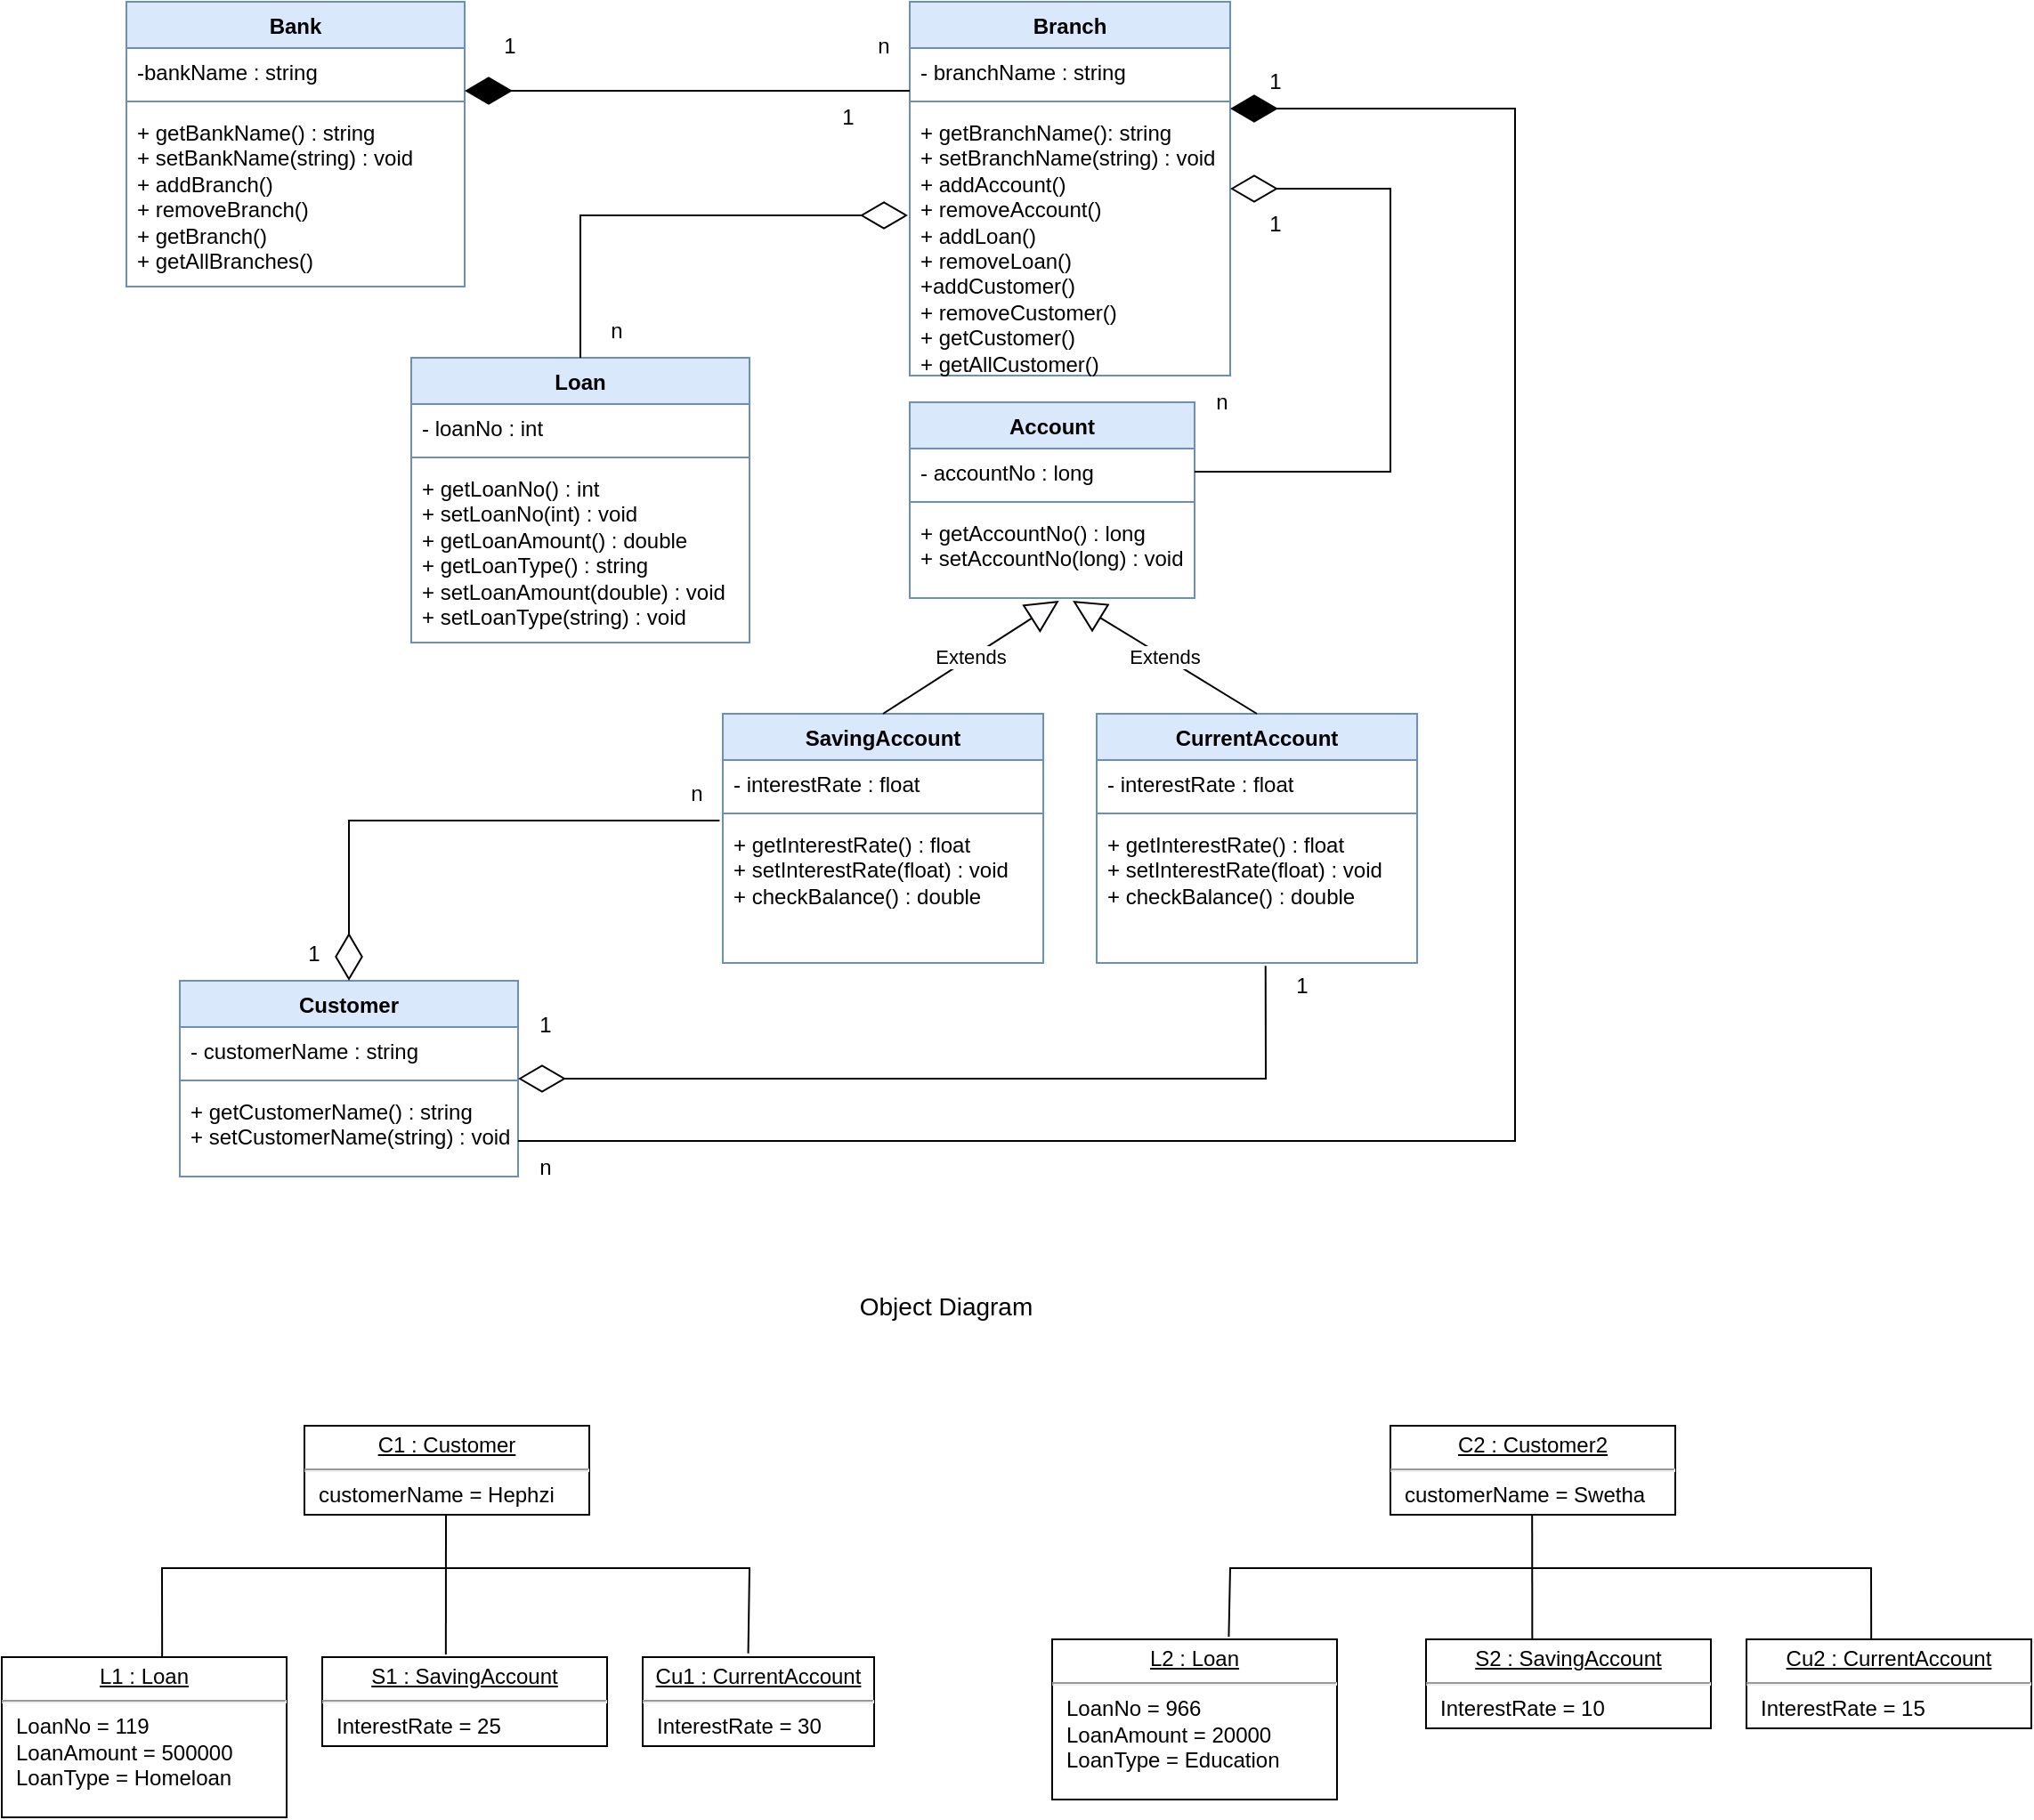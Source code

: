 <mxfile version="21.6.5" type="google">
  <diagram name="Page-1" id="fdU4WmkPCRbVQiA5Dyf-">
    <mxGraphModel grid="1" page="1" gridSize="10" guides="1" tooltips="1" connect="1" arrows="1" fold="1" pageScale="1" pageWidth="850" pageHeight="1100" math="0" shadow="0">
      <root>
        <mxCell id="0" />
        <mxCell id="1" parent="0" />
        <mxCell id="O89KEWk6-X6sIuvKeGnx-1" value="Bank" style="swimlane;fontStyle=1;align=center;verticalAlign=top;childLayout=stackLayout;horizontal=1;startSize=26;horizontalStack=0;resizeParent=1;resizeParentMax=0;resizeLast=0;collapsible=1;marginBottom=0;whiteSpace=wrap;html=1;fillColor=#dae8fc;strokeColor=#6c8ebf;" vertex="1" parent="1">
          <mxGeometry x="100" y="40" width="190" height="160" as="geometry" />
        </mxCell>
        <mxCell id="O89KEWk6-X6sIuvKeGnx-2" value="-bankName : string" style="text;strokeColor=none;fillColor=none;align=left;verticalAlign=top;spacingLeft=4;spacingRight=4;overflow=hidden;rotatable=0;points=[[0,0.5],[1,0.5]];portConstraint=eastwest;whiteSpace=wrap;html=1;" vertex="1" parent="O89KEWk6-X6sIuvKeGnx-1">
          <mxGeometry y="26" width="190" height="26" as="geometry" />
        </mxCell>
        <mxCell id="O89KEWk6-X6sIuvKeGnx-3" value="" style="line;strokeWidth=1;fillColor=none;align=left;verticalAlign=middle;spacingTop=-1;spacingLeft=3;spacingRight=3;rotatable=0;labelPosition=right;points=[];portConstraint=eastwest;strokeColor=inherit;" vertex="1" parent="O89KEWk6-X6sIuvKeGnx-1">
          <mxGeometry y="52" width="190" height="8" as="geometry" />
        </mxCell>
        <mxCell id="O89KEWk6-X6sIuvKeGnx-4" value="+ getBankName() : string&lt;br&gt;+ setBankName(string) : void&lt;br&gt;+ addBranch()&lt;br&gt;+ removeBranch()&lt;br&gt;+ getBranch()&lt;br&gt;+ getAllBranches()" style="text;strokeColor=none;fillColor=none;align=left;verticalAlign=top;spacingLeft=4;spacingRight=4;overflow=hidden;rotatable=0;points=[[0,0.5],[1,0.5]];portConstraint=eastwest;whiteSpace=wrap;html=1;" vertex="1" parent="O89KEWk6-X6sIuvKeGnx-1">
          <mxGeometry y="60" width="190" height="100" as="geometry" />
        </mxCell>
        <mxCell id="O89KEWk6-X6sIuvKeGnx-5" value="Loan" style="swimlane;fontStyle=1;align=center;verticalAlign=top;childLayout=stackLayout;horizontal=1;startSize=26;horizontalStack=0;resizeParent=1;resizeParentMax=0;resizeLast=0;collapsible=1;marginBottom=0;whiteSpace=wrap;html=1;fillColor=#dae8fc;strokeColor=#6c8ebf;" vertex="1" parent="1">
          <mxGeometry x="260" y="240" width="190" height="160" as="geometry" />
        </mxCell>
        <mxCell id="O89KEWk6-X6sIuvKeGnx-6" value="- loanNo : int" style="text;strokeColor=none;fillColor=none;align=left;verticalAlign=top;spacingLeft=4;spacingRight=4;overflow=hidden;rotatable=0;points=[[0,0.5],[1,0.5]];portConstraint=eastwest;whiteSpace=wrap;html=1;" vertex="1" parent="O89KEWk6-X6sIuvKeGnx-5">
          <mxGeometry y="26" width="190" height="26" as="geometry" />
        </mxCell>
        <mxCell id="O89KEWk6-X6sIuvKeGnx-7" value="" style="line;strokeWidth=1;fillColor=none;align=left;verticalAlign=middle;spacingTop=-1;spacingLeft=3;spacingRight=3;rotatable=0;labelPosition=right;points=[];portConstraint=eastwest;strokeColor=inherit;" vertex="1" parent="O89KEWk6-X6sIuvKeGnx-5">
          <mxGeometry y="52" width="190" height="8" as="geometry" />
        </mxCell>
        <mxCell id="O89KEWk6-X6sIuvKeGnx-8" value="+ getLoanNo() : int&lt;br&gt;+ setLoanNo(int) : void&lt;br&gt;+ getLoanAmount() : double&lt;br&gt;+ getLoanType() : string&lt;br&gt;+ setLoanAmount(double) : void&lt;br&gt;+ setLoanType(string) : void" style="text;strokeColor=none;fillColor=none;align=left;verticalAlign=top;spacingLeft=4;spacingRight=4;overflow=hidden;rotatable=0;points=[[0,0.5],[1,0.5]];portConstraint=eastwest;whiteSpace=wrap;html=1;" vertex="1" parent="O89KEWk6-X6sIuvKeGnx-5">
          <mxGeometry y="60" width="190" height="100" as="geometry" />
        </mxCell>
        <mxCell id="O89KEWk6-X6sIuvKeGnx-9" value="Branch" style="swimlane;fontStyle=1;align=center;verticalAlign=top;childLayout=stackLayout;horizontal=1;startSize=26;horizontalStack=0;resizeParent=1;resizeParentMax=0;resizeLast=0;collapsible=1;marginBottom=0;whiteSpace=wrap;html=1;fillColor=#dae8fc;strokeColor=#6c8ebf;" vertex="1" parent="1">
          <mxGeometry x="540" y="40" width="180" height="210" as="geometry" />
        </mxCell>
        <mxCell id="O89KEWk6-X6sIuvKeGnx-10" value="- branchName : string" style="text;strokeColor=none;fillColor=none;align=left;verticalAlign=top;spacingLeft=4;spacingRight=4;overflow=hidden;rotatable=0;points=[[0,0.5],[1,0.5]];portConstraint=eastwest;whiteSpace=wrap;html=1;" vertex="1" parent="O89KEWk6-X6sIuvKeGnx-9">
          <mxGeometry y="26" width="180" height="26" as="geometry" />
        </mxCell>
        <mxCell id="O89KEWk6-X6sIuvKeGnx-11" value="" style="line;strokeWidth=1;fillColor=none;align=left;verticalAlign=middle;spacingTop=-1;spacingLeft=3;spacingRight=3;rotatable=0;labelPosition=right;points=[];portConstraint=eastwest;strokeColor=inherit;" vertex="1" parent="O89KEWk6-X6sIuvKeGnx-9">
          <mxGeometry y="52" width="180" height="8" as="geometry" />
        </mxCell>
        <mxCell id="O89KEWk6-X6sIuvKeGnx-12" value="+ getBranchName(): string&lt;br&gt;+ setBranchName(string) : void&lt;br&gt;+ addAccount()&lt;br&gt;+ removeAccount()&lt;br&gt;+ addLoan()&lt;br&gt;+ removeLoan()&lt;br&gt;+addCustomer()&lt;br&gt;+ removeCustomer()&lt;br&gt;+ getCustomer()&lt;br&gt;+ getAllCustomer()" style="text;strokeColor=none;fillColor=none;align=left;verticalAlign=top;spacingLeft=4;spacingRight=4;overflow=hidden;rotatable=0;points=[[0,0.5],[1,0.5]];portConstraint=eastwest;whiteSpace=wrap;html=1;" vertex="1" parent="O89KEWk6-X6sIuvKeGnx-9">
          <mxGeometry y="60" width="180" height="150" as="geometry" />
        </mxCell>
        <mxCell id="O89KEWk6-X6sIuvKeGnx-13" value="Account" style="swimlane;fontStyle=1;align=center;verticalAlign=top;childLayout=stackLayout;horizontal=1;startSize=26;horizontalStack=0;resizeParent=1;resizeParentMax=0;resizeLast=0;collapsible=1;marginBottom=0;whiteSpace=wrap;html=1;fillColor=#dae8fc;strokeColor=#6c8ebf;" vertex="1" parent="1">
          <mxGeometry x="540" y="265" width="160" height="110" as="geometry" />
        </mxCell>
        <mxCell id="O89KEWk6-X6sIuvKeGnx-14" value="- accountNo : long" style="text;strokeColor=none;fillColor=none;align=left;verticalAlign=top;spacingLeft=4;spacingRight=4;overflow=hidden;rotatable=0;points=[[0,0.5],[1,0.5]];portConstraint=eastwest;whiteSpace=wrap;html=1;" vertex="1" parent="O89KEWk6-X6sIuvKeGnx-13">
          <mxGeometry y="26" width="160" height="26" as="geometry" />
        </mxCell>
        <mxCell id="O89KEWk6-X6sIuvKeGnx-15" value="" style="line;strokeWidth=1;fillColor=none;align=left;verticalAlign=middle;spacingTop=-1;spacingLeft=3;spacingRight=3;rotatable=0;labelPosition=right;points=[];portConstraint=eastwest;strokeColor=inherit;" vertex="1" parent="O89KEWk6-X6sIuvKeGnx-13">
          <mxGeometry y="52" width="160" height="8" as="geometry" />
        </mxCell>
        <mxCell id="O89KEWk6-X6sIuvKeGnx-16" value="+ getAccountNo() : long&lt;br&gt;+ setAccountNo(long) : void" style="text;strokeColor=none;fillColor=none;align=left;verticalAlign=top;spacingLeft=4;spacingRight=4;overflow=hidden;rotatable=0;points=[[0,0.5],[1,0.5]];portConstraint=eastwest;whiteSpace=wrap;html=1;" vertex="1" parent="O89KEWk6-X6sIuvKeGnx-13">
          <mxGeometry y="60" width="160" height="50" as="geometry" />
        </mxCell>
        <mxCell id="O89KEWk6-X6sIuvKeGnx-17" value="Customer" style="swimlane;fontStyle=1;align=center;verticalAlign=top;childLayout=stackLayout;horizontal=1;startSize=26;horizontalStack=0;resizeParent=1;resizeParentMax=0;resizeLast=0;collapsible=1;marginBottom=0;whiteSpace=wrap;html=1;fillColor=#dae8fc;strokeColor=#6c8ebf;" vertex="1" parent="1">
          <mxGeometry x="130" y="590" width="190" height="110" as="geometry" />
        </mxCell>
        <mxCell id="O89KEWk6-X6sIuvKeGnx-18" value="- customerName : string" style="text;strokeColor=none;fillColor=none;align=left;verticalAlign=top;spacingLeft=4;spacingRight=4;overflow=hidden;rotatable=0;points=[[0,0.5],[1,0.5]];portConstraint=eastwest;whiteSpace=wrap;html=1;" vertex="1" parent="O89KEWk6-X6sIuvKeGnx-17">
          <mxGeometry y="26" width="190" height="26" as="geometry" />
        </mxCell>
        <mxCell id="O89KEWk6-X6sIuvKeGnx-19" value="" style="line;strokeWidth=1;fillColor=none;align=left;verticalAlign=middle;spacingTop=-1;spacingLeft=3;spacingRight=3;rotatable=0;labelPosition=right;points=[];portConstraint=eastwest;strokeColor=inherit;" vertex="1" parent="O89KEWk6-X6sIuvKeGnx-17">
          <mxGeometry y="52" width="190" height="8" as="geometry" />
        </mxCell>
        <mxCell id="O89KEWk6-X6sIuvKeGnx-20" value="+ getCustomerName() : string&lt;br&gt;+ setCustomerName(string) : void" style="text;strokeColor=none;fillColor=none;align=left;verticalAlign=top;spacingLeft=4;spacingRight=4;overflow=hidden;rotatable=0;points=[[0,0.5],[1,0.5]];portConstraint=eastwest;whiteSpace=wrap;html=1;" vertex="1" parent="O89KEWk6-X6sIuvKeGnx-17">
          <mxGeometry y="60" width="190" height="50" as="geometry" />
        </mxCell>
        <mxCell id="O89KEWk6-X6sIuvKeGnx-21" value="SavingAccount" style="swimlane;fontStyle=1;align=center;verticalAlign=top;childLayout=stackLayout;horizontal=1;startSize=26;horizontalStack=0;resizeParent=1;resizeParentMax=0;resizeLast=0;collapsible=1;marginBottom=0;whiteSpace=wrap;html=1;fillColor=#dae8fc;strokeColor=#6c8ebf;" vertex="1" parent="1">
          <mxGeometry x="435" y="440" width="180" height="140" as="geometry" />
        </mxCell>
        <mxCell id="O89KEWk6-X6sIuvKeGnx-22" value="- interestRate : float" style="text;strokeColor=none;fillColor=none;align=left;verticalAlign=top;spacingLeft=4;spacingRight=4;overflow=hidden;rotatable=0;points=[[0,0.5],[1,0.5]];portConstraint=eastwest;whiteSpace=wrap;html=1;" vertex="1" parent="O89KEWk6-X6sIuvKeGnx-21">
          <mxGeometry y="26" width="180" height="26" as="geometry" />
        </mxCell>
        <mxCell id="O89KEWk6-X6sIuvKeGnx-23" value="" style="line;strokeWidth=1;fillColor=none;align=left;verticalAlign=middle;spacingTop=-1;spacingLeft=3;spacingRight=3;rotatable=0;labelPosition=right;points=[];portConstraint=eastwest;strokeColor=inherit;" vertex="1" parent="O89KEWk6-X6sIuvKeGnx-21">
          <mxGeometry y="52" width="180" height="8" as="geometry" />
        </mxCell>
        <mxCell id="O89KEWk6-X6sIuvKeGnx-24" value="+ getInterestRate() : float&lt;br&gt;+ setInterestRate(float) : void&lt;br&gt;+ checkBalance() : double&lt;br&gt;" style="text;strokeColor=none;fillColor=none;align=left;verticalAlign=top;spacingLeft=4;spacingRight=4;overflow=hidden;rotatable=0;points=[[0,0.5],[1,0.5]];portConstraint=eastwest;whiteSpace=wrap;html=1;" vertex="1" parent="O89KEWk6-X6sIuvKeGnx-21">
          <mxGeometry y="60" width="180" height="80" as="geometry" />
        </mxCell>
        <mxCell id="O89KEWk6-X6sIuvKeGnx-25" value="CurrentAccount" style="swimlane;fontStyle=1;align=center;verticalAlign=top;childLayout=stackLayout;horizontal=1;startSize=26;horizontalStack=0;resizeParent=1;resizeParentMax=0;resizeLast=0;collapsible=1;marginBottom=0;whiteSpace=wrap;html=1;fillColor=#dae8fc;strokeColor=#6c8ebf;" vertex="1" parent="1">
          <mxGeometry x="645" y="440" width="180" height="140" as="geometry" />
        </mxCell>
        <mxCell id="O89KEWk6-X6sIuvKeGnx-26" value="- interestRate : float" style="text;strokeColor=none;fillColor=none;align=left;verticalAlign=top;spacingLeft=4;spacingRight=4;overflow=hidden;rotatable=0;points=[[0,0.5],[1,0.5]];portConstraint=eastwest;whiteSpace=wrap;html=1;" vertex="1" parent="O89KEWk6-X6sIuvKeGnx-25">
          <mxGeometry y="26" width="180" height="26" as="geometry" />
        </mxCell>
        <mxCell id="O89KEWk6-X6sIuvKeGnx-27" value="" style="line;strokeWidth=1;fillColor=none;align=left;verticalAlign=middle;spacingTop=-1;spacingLeft=3;spacingRight=3;rotatable=0;labelPosition=right;points=[];portConstraint=eastwest;strokeColor=inherit;" vertex="1" parent="O89KEWk6-X6sIuvKeGnx-25">
          <mxGeometry y="52" width="180" height="8" as="geometry" />
        </mxCell>
        <mxCell id="O89KEWk6-X6sIuvKeGnx-28" value="+ getInterestRate() : float&lt;br&gt;+ setInterestRate(float) : void&lt;br&gt;+ checkBalance() : double" style="text;strokeColor=none;fillColor=none;align=left;verticalAlign=top;spacingLeft=4;spacingRight=4;overflow=hidden;rotatable=0;points=[[0,0.5],[1,0.5]];portConstraint=eastwest;whiteSpace=wrap;html=1;" vertex="1" parent="O89KEWk6-X6sIuvKeGnx-25">
          <mxGeometry y="60" width="180" height="80" as="geometry" />
        </mxCell>
        <mxCell id="O89KEWk6-X6sIuvKeGnx-29" value="" style="endArrow=diamondThin;endFill=1;endSize=24;html=1;rounded=0;entryX=1;entryY=0.5;entryDx=0;entryDy=0;exitX=0;exitY=0.5;exitDx=0;exitDy=0;" edge="1" parent="1">
          <mxGeometry width="160" relative="1" as="geometry">
            <mxPoint x="540" y="90" as="sourcePoint" />
            <mxPoint x="290" y="90" as="targetPoint" />
          </mxGeometry>
        </mxCell>
        <mxCell id="O89KEWk6-X6sIuvKeGnx-30" value="1" style="text;html=1;align=center;verticalAlign=middle;resizable=0;points=[];autosize=1;strokeColor=none;fillColor=none;" vertex="1" parent="1">
          <mxGeometry x="300" y="50" width="30" height="30" as="geometry" />
        </mxCell>
        <mxCell id="O89KEWk6-X6sIuvKeGnx-31" value="n" style="text;html=1;align=center;verticalAlign=middle;resizable=0;points=[];autosize=1;strokeColor=none;fillColor=none;" vertex="1" parent="1">
          <mxGeometry x="510" y="50" width="30" height="30" as="geometry" />
        </mxCell>
        <mxCell id="O89KEWk6-X6sIuvKeGnx-32" value="" style="endArrow=diamondThin;endFill=0;endSize=24;html=1;rounded=0;exitX=0.5;exitY=0;exitDx=0;exitDy=0;" edge="1" parent="1" source="O89KEWk6-X6sIuvKeGnx-5">
          <mxGeometry width="160" relative="1" as="geometry">
            <mxPoint x="340" y="280" as="sourcePoint" />
            <mxPoint x="539" y="160" as="targetPoint" />
            <Array as="points">
              <mxPoint x="355" y="160" />
            </Array>
          </mxGeometry>
        </mxCell>
        <mxCell id="O89KEWk6-X6sIuvKeGnx-33" value="1" style="text;html=1;align=center;verticalAlign=middle;resizable=0;points=[];autosize=1;strokeColor=none;fillColor=none;" vertex="1" parent="1">
          <mxGeometry x="490" y="90" width="30" height="30" as="geometry" />
        </mxCell>
        <mxCell id="O89KEWk6-X6sIuvKeGnx-34" value="" style="endArrow=diamondThin;endFill=0;endSize=24;html=1;rounded=0;exitX=1;exitY=0.5;exitDx=0;exitDy=0;entryX=1;entryY=0.3;entryDx=0;entryDy=0;entryPerimeter=0;" edge="1" parent="1" source="O89KEWk6-X6sIuvKeGnx-14" target="O89KEWk6-X6sIuvKeGnx-12">
          <mxGeometry width="160" relative="1" as="geometry">
            <mxPoint x="720" y="280" as="sourcePoint" />
            <mxPoint x="720" y="120" as="targetPoint" />
            <Array as="points">
              <mxPoint x="810" y="304" />
              <mxPoint x="810" y="145" />
            </Array>
          </mxGeometry>
        </mxCell>
        <mxCell id="O89KEWk6-X6sIuvKeGnx-37" value="1" style="text;html=1;align=center;verticalAlign=middle;resizable=0;points=[];autosize=1;strokeColor=none;fillColor=none;" vertex="1" parent="1">
          <mxGeometry x="730" y="150" width="30" height="30" as="geometry" />
        </mxCell>
        <mxCell id="O89KEWk6-X6sIuvKeGnx-38" value="n" style="text;html=1;align=center;verticalAlign=middle;resizable=0;points=[];autosize=1;strokeColor=none;fillColor=none;" vertex="1" parent="1">
          <mxGeometry x="360" y="210" width="30" height="30" as="geometry" />
        </mxCell>
        <mxCell id="O89KEWk6-X6sIuvKeGnx-39" value="n" style="text;html=1;align=center;verticalAlign=middle;resizable=0;points=[];autosize=1;strokeColor=none;fillColor=none;" vertex="1" parent="1">
          <mxGeometry x="700" y="250" width="30" height="30" as="geometry" />
        </mxCell>
        <mxCell id="O89KEWk6-X6sIuvKeGnx-40" value="Extends" style="endArrow=block;endSize=16;endFill=0;html=1;rounded=0;entryX=0.524;entryY=1.031;entryDx=0;entryDy=0;entryPerimeter=0;exitX=0.5;exitY=0;exitDx=0;exitDy=0;" edge="1" parent="1" source="O89KEWk6-X6sIuvKeGnx-21" target="O89KEWk6-X6sIuvKeGnx-16">
          <mxGeometry width="160" relative="1" as="geometry">
            <mxPoint x="600" y="420" as="sourcePoint" />
            <mxPoint x="760" y="420" as="targetPoint" />
          </mxGeometry>
        </mxCell>
        <mxCell id="O89KEWk6-X6sIuvKeGnx-41" value="Extends" style="endArrow=block;endSize=16;endFill=0;html=1;rounded=0;entryX=0.572;entryY=1.031;entryDx=0;entryDy=0;entryPerimeter=0;exitX=0.5;exitY=0;exitDx=0;exitDy=0;" edge="1" parent="1" source="O89KEWk6-X6sIuvKeGnx-25" target="O89KEWk6-X6sIuvKeGnx-16">
          <mxGeometry width="160" relative="1" as="geometry">
            <mxPoint x="600" y="420" as="sourcePoint" />
            <mxPoint x="760" y="420" as="targetPoint" />
          </mxGeometry>
        </mxCell>
        <mxCell id="O89KEWk6-X6sIuvKeGnx-42" value="" style="endArrow=diamondThin;endFill=0;endSize=24;html=1;rounded=0;entryX=0.5;entryY=0;entryDx=0;entryDy=0;exitX=0.94;exitY=1;exitDx=0;exitDy=0;exitPerimeter=0;" edge="1" parent="1" source="O89KEWk6-X6sIuvKeGnx-43" target="O89KEWk6-X6sIuvKeGnx-17">
          <mxGeometry width="160" relative="1" as="geometry">
            <mxPoint x="380" y="490" as="sourcePoint" />
            <mxPoint x="220" y="490" as="targetPoint" />
            <Array as="points">
              <mxPoint x="225" y="500" />
            </Array>
          </mxGeometry>
        </mxCell>
        <mxCell id="O89KEWk6-X6sIuvKeGnx-43" value="n" style="text;html=1;align=center;verticalAlign=middle;resizable=0;points=[];autosize=1;strokeColor=none;fillColor=none;" vertex="1" parent="1">
          <mxGeometry x="405" y="470" width="30" height="30" as="geometry" />
        </mxCell>
        <mxCell id="O89KEWk6-X6sIuvKeGnx-44" value="1" style="text;html=1;align=center;verticalAlign=middle;resizable=0;points=[];autosize=1;strokeColor=none;fillColor=none;" vertex="1" parent="1">
          <mxGeometry x="190" y="560" width="30" height="30" as="geometry" />
        </mxCell>
        <mxCell id="O89KEWk6-X6sIuvKeGnx-45" value="" style="endArrow=diamondThin;endFill=0;endSize=24;html=1;rounded=0;exitX=0.527;exitY=1.021;exitDx=0;exitDy=0;exitPerimeter=0;" edge="1" parent="1" source="O89KEWk6-X6sIuvKeGnx-28">
          <mxGeometry width="160" relative="1" as="geometry">
            <mxPoint x="380" y="560" as="sourcePoint" />
            <mxPoint x="320" y="645" as="targetPoint" />
            <Array as="points">
              <mxPoint x="740" y="645" />
            </Array>
          </mxGeometry>
        </mxCell>
        <mxCell id="O89KEWk6-X6sIuvKeGnx-46" value="1" style="text;html=1;align=center;verticalAlign=middle;resizable=0;points=[];autosize=1;strokeColor=none;fillColor=none;" vertex="1" parent="1">
          <mxGeometry x="745" y="578" width="30" height="30" as="geometry" />
        </mxCell>
        <mxCell id="O89KEWk6-X6sIuvKeGnx-47" value="1" style="text;html=1;align=center;verticalAlign=middle;resizable=0;points=[];autosize=1;strokeColor=none;fillColor=none;" vertex="1" parent="1">
          <mxGeometry x="320" y="600" width="30" height="30" as="geometry" />
        </mxCell>
        <mxCell id="O89KEWk6-X6sIuvKeGnx-48" value="" style="endArrow=diamondThin;endFill=1;endSize=24;html=1;rounded=0;entryX=1;entryY=0.5;entryDx=0;entryDy=0;" edge="1" parent="1">
          <mxGeometry width="160" relative="1" as="geometry">
            <mxPoint x="320" y="680" as="sourcePoint" />
            <mxPoint x="720" y="100" as="targetPoint" />
            <Array as="points">
              <mxPoint x="880" y="680" />
              <mxPoint x="880" y="100" />
            </Array>
          </mxGeometry>
        </mxCell>
        <mxCell id="O89KEWk6-X6sIuvKeGnx-49" value="1" style="text;html=1;align=center;verticalAlign=middle;resizable=0;points=[];autosize=1;strokeColor=none;fillColor=none;" vertex="1" parent="1">
          <mxGeometry x="730" y="70" width="30" height="30" as="geometry" />
        </mxCell>
        <mxCell id="O89KEWk6-X6sIuvKeGnx-50" value="n" style="text;html=1;align=center;verticalAlign=middle;resizable=0;points=[];autosize=1;strokeColor=none;fillColor=none;" vertex="1" parent="1">
          <mxGeometry x="320" y="680" width="30" height="30" as="geometry" />
        </mxCell>
        <mxCell id="OP1zKelhAQdf8aioGbkJ-3" value="&lt;p style=&quot;margin:0px;margin-top:4px;text-align:center;text-decoration:underline;&quot;&gt;C2 : Customer2&lt;/p&gt;&lt;hr&gt;&lt;p style=&quot;margin:0px;margin-left:8px;&quot;&gt;customerName = Swetha&lt;/p&gt;" style="verticalAlign=top;align=left;overflow=fill;fontSize=12;fontFamily=Helvetica;html=1;whiteSpace=wrap;" vertex="1" parent="1">
          <mxGeometry x="810" y="840" width="160" height="50" as="geometry" />
        </mxCell>
        <mxCell id="OP1zKelhAQdf8aioGbkJ-4" value="&lt;p style=&quot;margin:0px;margin-top:4px;text-align:center;text-decoration:underline;&quot;&gt;C1 : Customer&lt;/p&gt;&lt;hr&gt;&lt;p style=&quot;margin:0px;margin-left:8px;&quot;&gt;customerName = Hephzi&lt;/p&gt;" style="verticalAlign=top;align=left;overflow=fill;fontSize=12;fontFamily=Helvetica;html=1;whiteSpace=wrap;" vertex="1" parent="1">
          <mxGeometry x="200" y="840" width="160" height="50" as="geometry" />
        </mxCell>
        <mxCell id="OP1zKelhAQdf8aioGbkJ-6" value="&lt;p style=&quot;margin:0px;margin-top:4px;text-align:center;text-decoration:underline;&quot;&gt;L1 : Loan&lt;/p&gt;&lt;hr&gt;&lt;p style=&quot;margin:0px;margin-left:8px;&quot;&gt;LoanNo = 119&lt;/p&gt;&lt;p style=&quot;margin:0px;margin-left:8px;&quot;&gt;LoanAmount = 500000&lt;/p&gt;&lt;p style=&quot;margin:0px;margin-left:8px;&quot;&gt;LoanType = Homeloan&lt;/p&gt;" style="verticalAlign=top;align=left;overflow=fill;fontSize=12;fontFamily=Helvetica;html=1;whiteSpace=wrap;" vertex="1" parent="1">
          <mxGeometry x="30" y="970" width="160" height="90" as="geometry" />
        </mxCell>
        <mxCell id="OP1zKelhAQdf8aioGbkJ-7" value="&lt;p style=&quot;margin:0px;margin-top:4px;text-align:center;text-decoration:underline;&quot;&gt;L2 : Loan&lt;/p&gt;&lt;hr&gt;&lt;p style=&quot;margin:0px;margin-left:8px;&quot;&gt;LoanNo = 966&lt;/p&gt;&lt;p style=&quot;margin:0px;margin-left:8px;&quot;&gt;LoanAmount = 20000&lt;/p&gt;&lt;p style=&quot;margin:0px;margin-left:8px;&quot;&gt;LoanType = Education&lt;/p&gt;" style="verticalAlign=top;align=left;overflow=fill;fontSize=12;fontFamily=Helvetica;html=1;whiteSpace=wrap;" vertex="1" parent="1">
          <mxGeometry x="620" y="960" width="160" height="90" as="geometry" />
        </mxCell>
        <mxCell id="OP1zKelhAQdf8aioGbkJ-10" value="" style="endArrow=none;html=1;rounded=0;entryX=0.456;entryY=-0.043;entryDx=0;entryDy=0;entryPerimeter=0;exitX=0.563;exitY=0;exitDx=0;exitDy=0;exitPerimeter=0;" edge="1" parent="1" source="OP1zKelhAQdf8aioGbkJ-6" target="OP1zKelhAQdf8aioGbkJ-16">
          <mxGeometry width="50" height="50" relative="1" as="geometry">
            <mxPoint x="120" y="910" as="sourcePoint" />
            <mxPoint x="439.44" y="937.36" as="targetPoint" />
            <Array as="points">
              <mxPoint x="120" y="920" />
              <mxPoint x="450" y="920" />
            </Array>
          </mxGeometry>
        </mxCell>
        <mxCell id="OP1zKelhAQdf8aioGbkJ-11" value="" style="endArrow=none;html=1;rounded=0;entryX=0.438;entryY=0;entryDx=0;entryDy=0;entryPerimeter=0;exitX=0.62;exitY=-0.016;exitDx=0;exitDy=0;exitPerimeter=0;" edge="1" parent="1" source="OP1zKelhAQdf8aioGbkJ-7" target="OP1zKelhAQdf8aioGbkJ-20">
          <mxGeometry width="50" height="50" relative="1" as="geometry">
            <mxPoint x="730" y="940" as="sourcePoint" />
            <mxPoint x="1049" y="938" as="targetPoint" />
            <Array as="points">
              <mxPoint x="720" y="920" />
              <mxPoint x="1080" y="920" />
            </Array>
          </mxGeometry>
        </mxCell>
        <mxCell id="OP1zKelhAQdf8aioGbkJ-13" value="" style="endArrow=none;html=1;rounded=0;entryX=0.5;entryY=1;entryDx=0;entryDy=0;exitX=0.434;exitY=-0.031;exitDx=0;exitDy=0;exitPerimeter=0;" edge="1" parent="1" source="OP1zKelhAQdf8aioGbkJ-17">
          <mxGeometry width="50" height="50" relative="1" as="geometry">
            <mxPoint x="279.5" y="920" as="sourcePoint" />
            <mxPoint x="279.5" y="890" as="targetPoint" />
          </mxGeometry>
        </mxCell>
        <mxCell id="OP1zKelhAQdf8aioGbkJ-14" value="" style="endArrow=none;html=1;rounded=0;entryX=0.5;entryY=1;entryDx=0;entryDy=0;exitX=0.373;exitY=0;exitDx=0;exitDy=0;exitPerimeter=0;" edge="1" parent="1" source="OP1zKelhAQdf8aioGbkJ-19">
          <mxGeometry width="50" height="50" relative="1" as="geometry">
            <mxPoint x="889.6" y="920" as="sourcePoint" />
            <mxPoint x="889.6" y="890" as="targetPoint" />
          </mxGeometry>
        </mxCell>
        <mxCell id="OP1zKelhAQdf8aioGbkJ-16" value="&lt;p style=&quot;margin:0px;margin-top:4px;text-align:center;text-decoration:underline;&quot;&gt;Cu1 : CurrentAccount&lt;/p&gt;&lt;hr&gt;&lt;p style=&quot;margin:0px;margin-left:8px;&quot;&gt;InterestRate = 30&lt;/p&gt;" style="verticalAlign=top;align=left;overflow=fill;fontSize=12;fontFamily=Helvetica;html=1;whiteSpace=wrap;" vertex="1" parent="1">
          <mxGeometry x="390" y="970" width="130" height="50" as="geometry" />
        </mxCell>
        <mxCell id="OP1zKelhAQdf8aioGbkJ-17" value="&lt;p style=&quot;margin:0px;margin-top:4px;text-align:center;text-decoration:underline;&quot;&gt;S1 : SavingAccount&lt;/p&gt;&lt;hr&gt;&lt;p style=&quot;margin:0px;margin-left:8px;&quot;&gt;InterestRate = 25&lt;/p&gt;" style="verticalAlign=top;align=left;overflow=fill;fontSize=12;fontFamily=Helvetica;html=1;whiteSpace=wrap;" vertex="1" parent="1">
          <mxGeometry x="210" y="970" width="160" height="50" as="geometry" />
        </mxCell>
        <mxCell id="OP1zKelhAQdf8aioGbkJ-19" value="&lt;p style=&quot;margin:0px;margin-top:4px;text-align:center;text-decoration:underline;&quot;&gt;S2 : SavingAccount&lt;/p&gt;&lt;hr&gt;&lt;p style=&quot;margin:0px;margin-left:8px;&quot;&gt;InterestRate = 10&lt;/p&gt;" style="verticalAlign=top;align=left;overflow=fill;fontSize=12;fontFamily=Helvetica;html=1;whiteSpace=wrap;" vertex="1" parent="1">
          <mxGeometry x="830" y="960" width="160" height="50" as="geometry" />
        </mxCell>
        <mxCell id="OP1zKelhAQdf8aioGbkJ-20" value="&lt;p style=&quot;margin:0px;margin-top:4px;text-align:center;text-decoration:underline;&quot;&gt;Cu2 : CurrentAccount&lt;/p&gt;&lt;hr&gt;&lt;p style=&quot;margin:0px;margin-left:8px;&quot;&gt;InterestRate = 15&lt;/p&gt;" style="verticalAlign=top;align=left;overflow=fill;fontSize=12;fontFamily=Helvetica;html=1;whiteSpace=wrap;" vertex="1" parent="1">
          <mxGeometry x="1010" y="960" width="160" height="50" as="geometry" />
        </mxCell>
        <mxCell id="gPjICE8skawhCJRPLVq3-1" value="&lt;font style=&quot;font-size: 14px;&quot;&gt;Object Diagram&lt;/font&gt;" style="text;html=1;align=center;verticalAlign=middle;resizable=0;points=[];autosize=1;strokeColor=none;fillColor=none;" vertex="1" parent="1">
          <mxGeometry x="500" y="758" width="120" height="30" as="geometry" />
        </mxCell>
      </root>
    </mxGraphModel>
  </diagram>
</mxfile>
